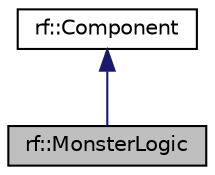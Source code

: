 digraph "rf::MonsterLogic"
{
  edge [fontname="Helvetica",fontsize="10",labelfontname="Helvetica",labelfontsize="10"];
  node [fontname="Helvetica",fontsize="10",shape=record];
  Node0 [label="rf::MonsterLogic",height=0.2,width=0.4,color="black", fillcolor="grey75", style="filled", fontcolor="black"];
  Node1 -> Node0 [dir="back",color="midnightblue",fontsize="10",style="solid",fontname="Helvetica"];
  Node1 [label="rf::Component",height=0.2,width=0.4,color="black", fillcolor="white", style="filled",URL="$classrf_1_1_component.html",tooltip="Base component class. "];
}
